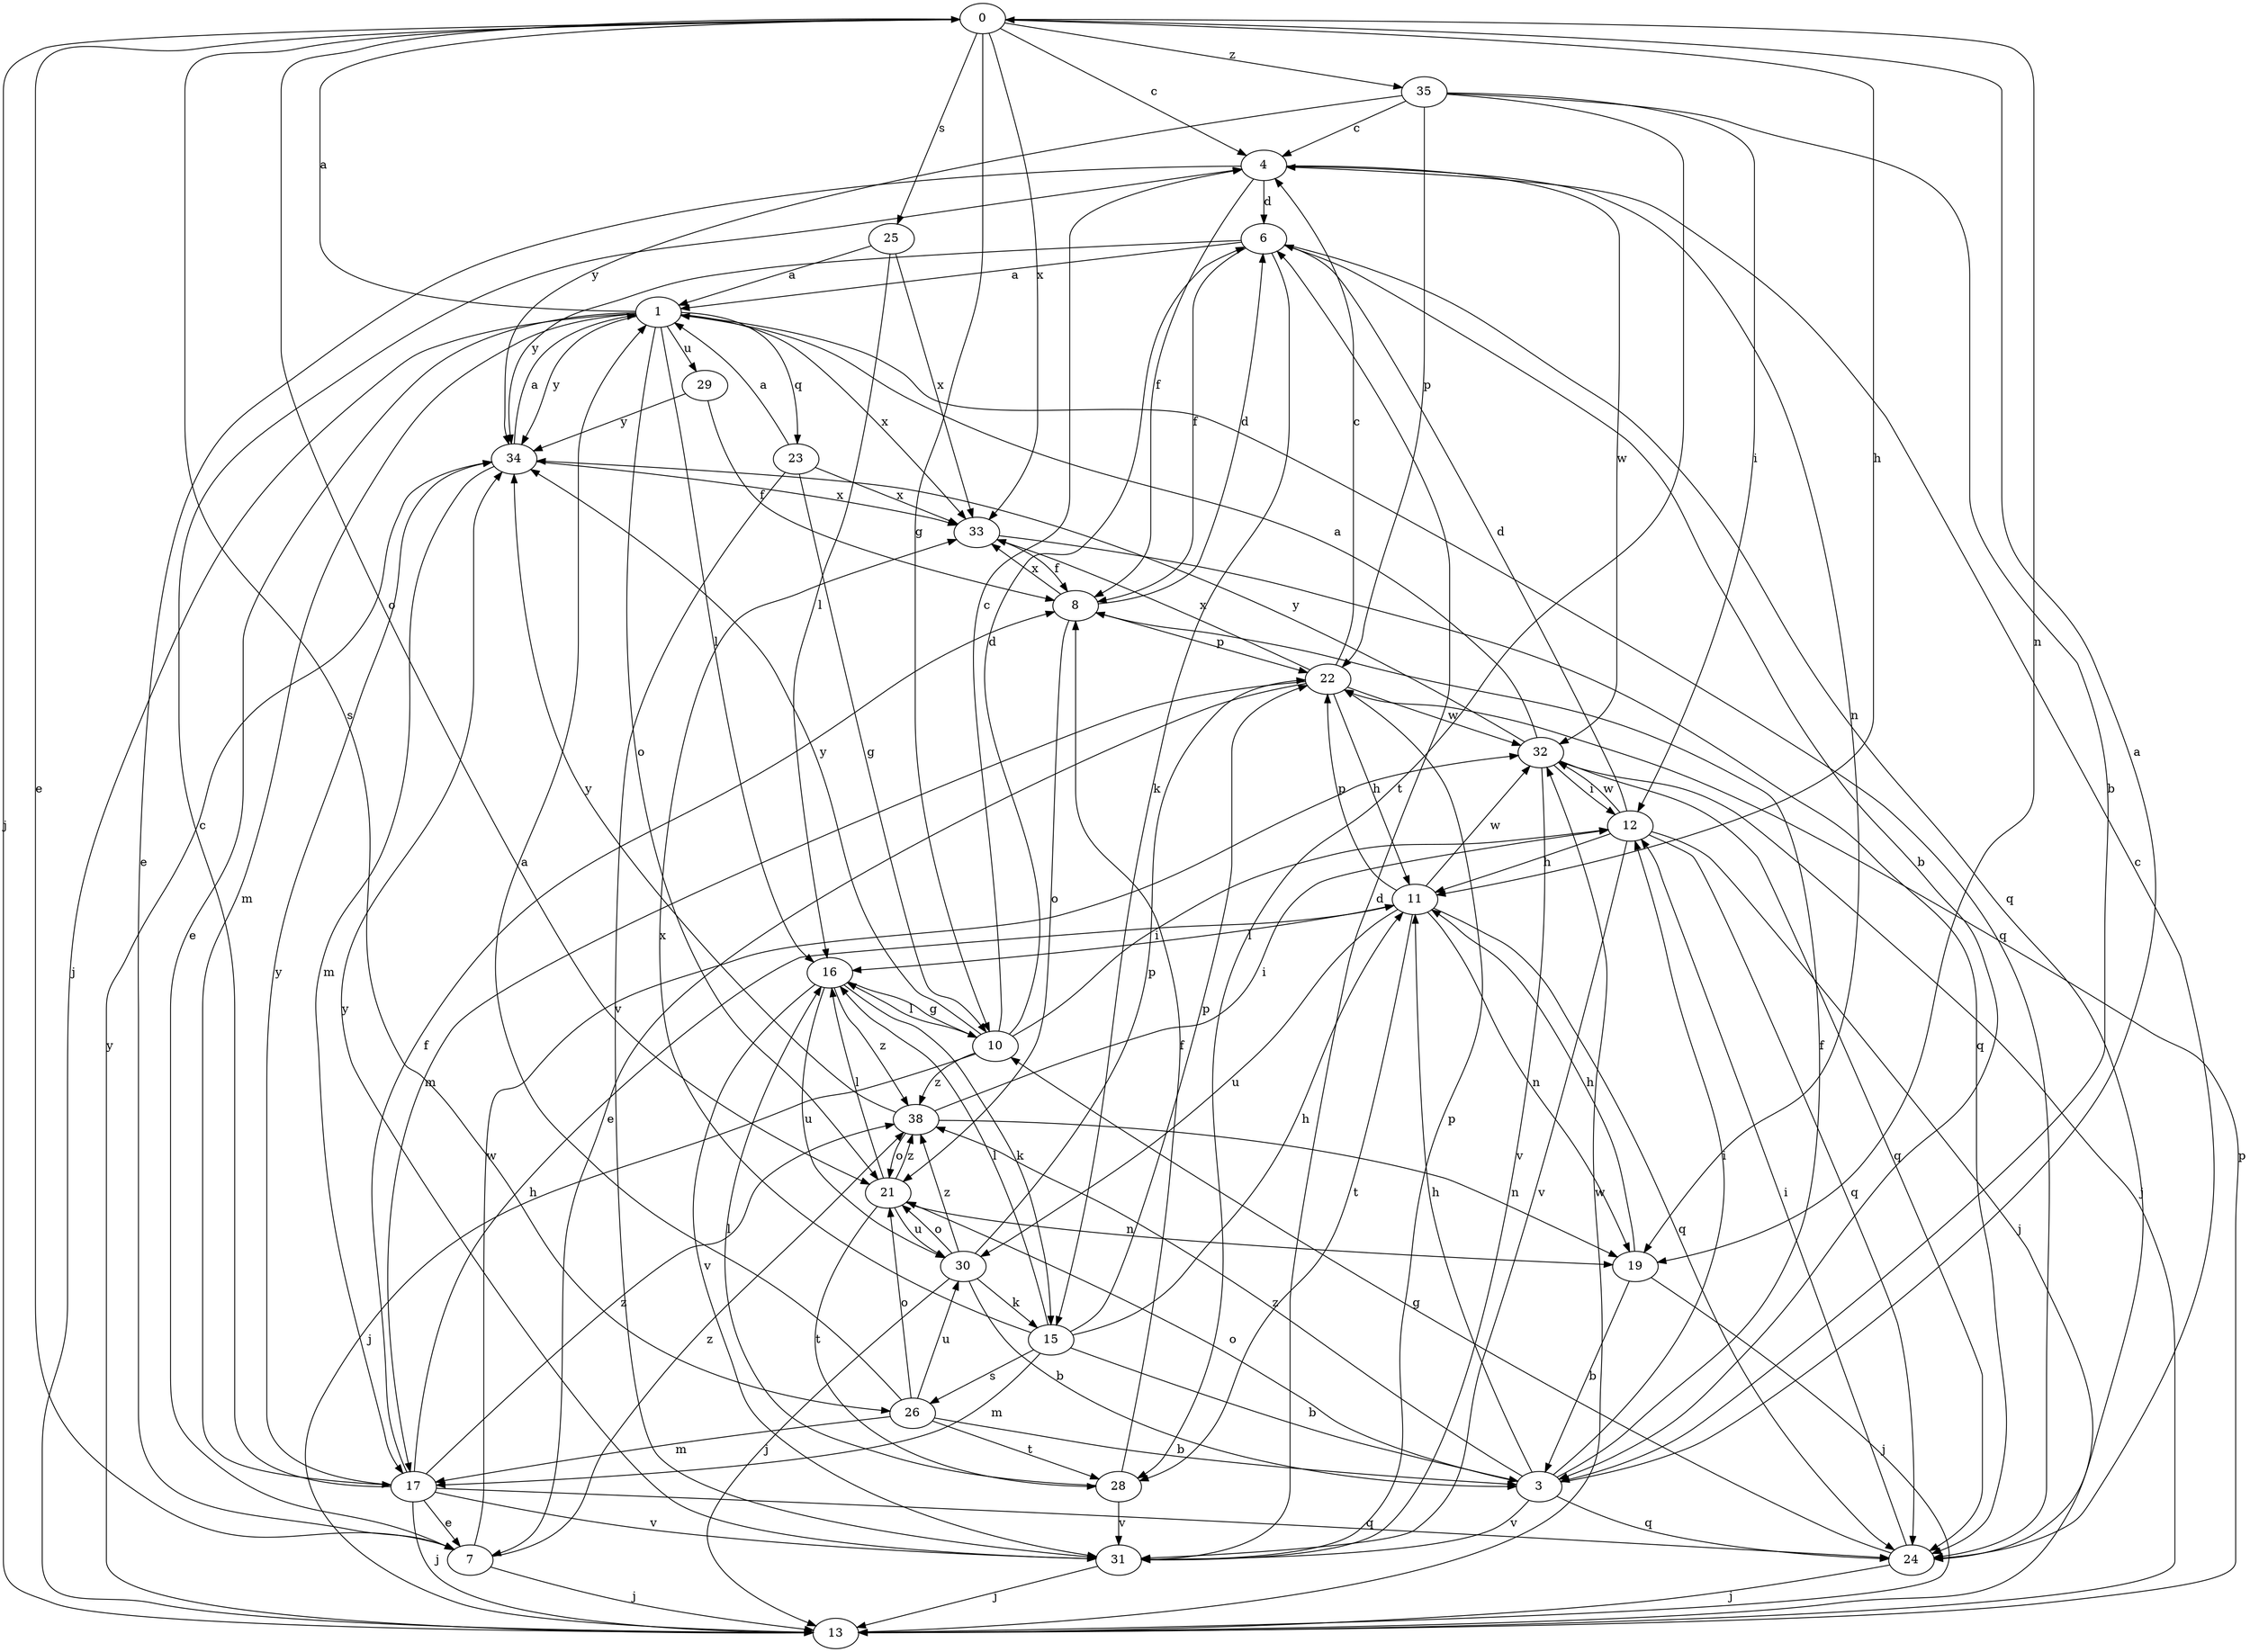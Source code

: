 strict digraph  {
0;
1;
3;
4;
6;
7;
8;
10;
11;
12;
13;
15;
16;
17;
19;
21;
22;
23;
24;
25;
26;
28;
29;
30;
31;
32;
33;
34;
35;
38;
0 -> 4  [label=c];
0 -> 7  [label=e];
0 -> 10  [label=g];
0 -> 11  [label=h];
0 -> 13  [label=j];
0 -> 19  [label=n];
0 -> 21  [label=o];
0 -> 25  [label=s];
0 -> 26  [label=s];
0 -> 33  [label=x];
0 -> 35  [label=z];
1 -> 0  [label=a];
1 -> 7  [label=e];
1 -> 13  [label=j];
1 -> 16  [label=l];
1 -> 17  [label=m];
1 -> 21  [label=o];
1 -> 23  [label=q];
1 -> 24  [label=q];
1 -> 29  [label=u];
1 -> 33  [label=x];
1 -> 34  [label=y];
3 -> 0  [label=a];
3 -> 8  [label=f];
3 -> 11  [label=h];
3 -> 12  [label=i];
3 -> 21  [label=o];
3 -> 24  [label=q];
3 -> 31  [label=v];
3 -> 38  [label=z];
4 -> 6  [label=d];
4 -> 7  [label=e];
4 -> 8  [label=f];
4 -> 19  [label=n];
4 -> 32  [label=w];
6 -> 1  [label=a];
6 -> 3  [label=b];
6 -> 8  [label=f];
6 -> 15  [label=k];
6 -> 24  [label=q];
6 -> 34  [label=y];
7 -> 13  [label=j];
7 -> 32  [label=w];
7 -> 38  [label=z];
8 -> 6  [label=d];
8 -> 21  [label=o];
8 -> 22  [label=p];
8 -> 33  [label=x];
10 -> 4  [label=c];
10 -> 6  [label=d];
10 -> 12  [label=i];
10 -> 13  [label=j];
10 -> 16  [label=l];
10 -> 34  [label=y];
10 -> 38  [label=z];
11 -> 16  [label=l];
11 -> 19  [label=n];
11 -> 22  [label=p];
11 -> 24  [label=q];
11 -> 28  [label=t];
11 -> 30  [label=u];
11 -> 32  [label=w];
12 -> 6  [label=d];
12 -> 11  [label=h];
12 -> 13  [label=j];
12 -> 24  [label=q];
12 -> 31  [label=v];
12 -> 32  [label=w];
13 -> 22  [label=p];
13 -> 32  [label=w];
13 -> 34  [label=y];
15 -> 3  [label=b];
15 -> 11  [label=h];
15 -> 16  [label=l];
15 -> 17  [label=m];
15 -> 22  [label=p];
15 -> 26  [label=s];
15 -> 33  [label=x];
16 -> 10  [label=g];
16 -> 15  [label=k];
16 -> 30  [label=u];
16 -> 31  [label=v];
16 -> 38  [label=z];
17 -> 4  [label=c];
17 -> 7  [label=e];
17 -> 8  [label=f];
17 -> 11  [label=h];
17 -> 13  [label=j];
17 -> 24  [label=q];
17 -> 31  [label=v];
17 -> 34  [label=y];
17 -> 38  [label=z];
19 -> 3  [label=b];
19 -> 11  [label=h];
19 -> 13  [label=j];
21 -> 16  [label=l];
21 -> 19  [label=n];
21 -> 28  [label=t];
21 -> 30  [label=u];
21 -> 38  [label=z];
22 -> 4  [label=c];
22 -> 7  [label=e];
22 -> 11  [label=h];
22 -> 17  [label=m];
22 -> 32  [label=w];
22 -> 33  [label=x];
23 -> 1  [label=a];
23 -> 10  [label=g];
23 -> 31  [label=v];
23 -> 33  [label=x];
24 -> 4  [label=c];
24 -> 10  [label=g];
24 -> 12  [label=i];
24 -> 13  [label=j];
25 -> 1  [label=a];
25 -> 16  [label=l];
25 -> 33  [label=x];
26 -> 1  [label=a];
26 -> 3  [label=b];
26 -> 17  [label=m];
26 -> 21  [label=o];
26 -> 28  [label=t];
26 -> 30  [label=u];
28 -> 8  [label=f];
28 -> 16  [label=l];
28 -> 31  [label=v];
29 -> 8  [label=f];
29 -> 34  [label=y];
30 -> 3  [label=b];
30 -> 13  [label=j];
30 -> 15  [label=k];
30 -> 21  [label=o];
30 -> 22  [label=p];
30 -> 38  [label=z];
31 -> 6  [label=d];
31 -> 13  [label=j];
31 -> 22  [label=p];
31 -> 34  [label=y];
32 -> 1  [label=a];
32 -> 12  [label=i];
32 -> 13  [label=j];
32 -> 24  [label=q];
32 -> 31  [label=v];
32 -> 34  [label=y];
33 -> 8  [label=f];
33 -> 24  [label=q];
34 -> 1  [label=a];
34 -> 17  [label=m];
34 -> 33  [label=x];
35 -> 3  [label=b];
35 -> 4  [label=c];
35 -> 12  [label=i];
35 -> 22  [label=p];
35 -> 28  [label=t];
35 -> 34  [label=y];
38 -> 12  [label=i];
38 -> 19  [label=n];
38 -> 21  [label=o];
38 -> 34  [label=y];
}
